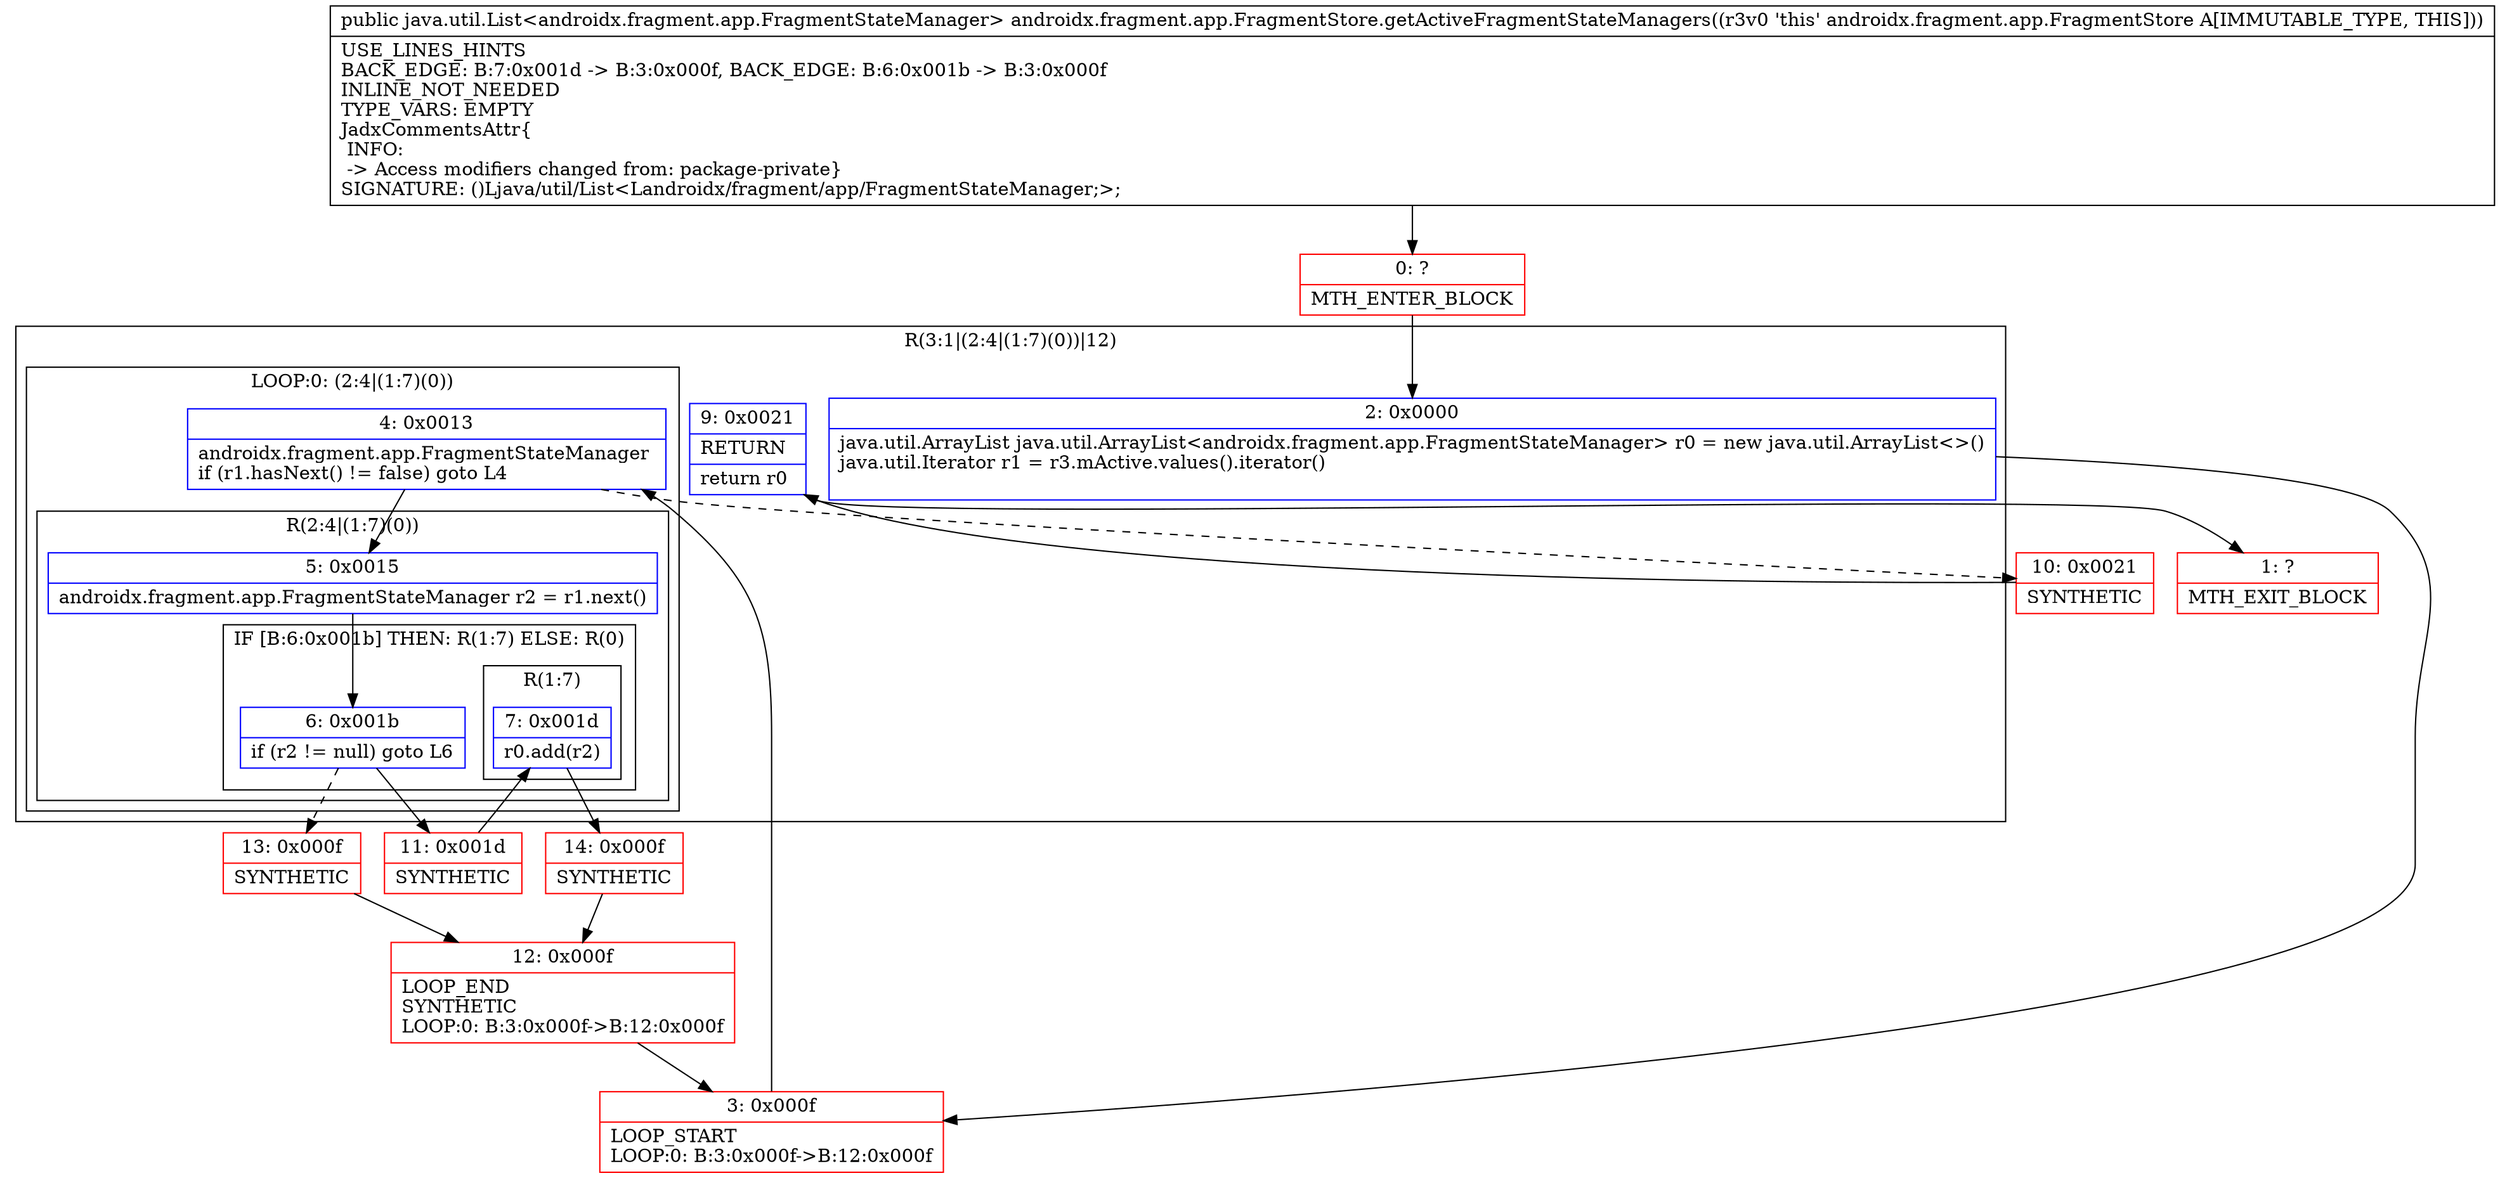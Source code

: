 digraph "CFG forandroidx.fragment.app.FragmentStore.getActiveFragmentStateManagers()Ljava\/util\/List;" {
subgraph cluster_Region_1892757070 {
label = "R(3:1|(2:4|(1:7)(0))|12)";
node [shape=record,color=blue];
Node_2 [shape=record,label="{2\:\ 0x0000|java.util.ArrayList java.util.ArrayList\<androidx.fragment.app.FragmentStateManager\> r0 = new java.util.ArrayList\<\>()\ljava.util.Iterator r1 = r3.mActive.values().iterator()\l\l}"];
subgraph cluster_LoopRegion_1177612386 {
label = "LOOP:0: (2:4|(1:7)(0))";
node [shape=record,color=blue];
Node_4 [shape=record,label="{4\:\ 0x0013|androidx.fragment.app.FragmentStateManager \lif (r1.hasNext() != false) goto L4\l}"];
subgraph cluster_Region_826752928 {
label = "R(2:4|(1:7)(0))";
node [shape=record,color=blue];
Node_5 [shape=record,label="{5\:\ 0x0015|androidx.fragment.app.FragmentStateManager r2 = r1.next()\l}"];
subgraph cluster_IfRegion_1013259587 {
label = "IF [B:6:0x001b] THEN: R(1:7) ELSE: R(0)";
node [shape=record,color=blue];
Node_6 [shape=record,label="{6\:\ 0x001b|if (r2 != null) goto L6\l}"];
subgraph cluster_Region_1906783200 {
label = "R(1:7)";
node [shape=record,color=blue];
Node_7 [shape=record,label="{7\:\ 0x001d|r0.add(r2)\l}"];
}
subgraph cluster_Region_461895877 {
label = "R(0)";
node [shape=record,color=blue];
}
}
}
}
Node_9 [shape=record,label="{9\:\ 0x0021|RETURN\l|return r0\l}"];
}
Node_0 [shape=record,color=red,label="{0\:\ ?|MTH_ENTER_BLOCK\l}"];
Node_3 [shape=record,color=red,label="{3\:\ 0x000f|LOOP_START\lLOOP:0: B:3:0x000f\-\>B:12:0x000f\l}"];
Node_11 [shape=record,color=red,label="{11\:\ 0x001d|SYNTHETIC\l}"];
Node_14 [shape=record,color=red,label="{14\:\ 0x000f|SYNTHETIC\l}"];
Node_12 [shape=record,color=red,label="{12\:\ 0x000f|LOOP_END\lSYNTHETIC\lLOOP:0: B:3:0x000f\-\>B:12:0x000f\l}"];
Node_13 [shape=record,color=red,label="{13\:\ 0x000f|SYNTHETIC\l}"];
Node_10 [shape=record,color=red,label="{10\:\ 0x0021|SYNTHETIC\l}"];
Node_1 [shape=record,color=red,label="{1\:\ ?|MTH_EXIT_BLOCK\l}"];
MethodNode[shape=record,label="{public java.util.List\<androidx.fragment.app.FragmentStateManager\> androidx.fragment.app.FragmentStore.getActiveFragmentStateManagers((r3v0 'this' androidx.fragment.app.FragmentStore A[IMMUTABLE_TYPE, THIS]))  | USE_LINES_HINTS\lBACK_EDGE: B:7:0x001d \-\> B:3:0x000f, BACK_EDGE: B:6:0x001b \-\> B:3:0x000f\lINLINE_NOT_NEEDED\lTYPE_VARS: EMPTY\lJadxCommentsAttr\{\l INFO: \l \-\> Access modifiers changed from: package\-private\}\lSIGNATURE: ()Ljava\/util\/List\<Landroidx\/fragment\/app\/FragmentStateManager;\>;\l}"];
MethodNode -> Node_0;Node_2 -> Node_3;
Node_4 -> Node_5;
Node_4 -> Node_10[style=dashed];
Node_5 -> Node_6;
Node_6 -> Node_11;
Node_6 -> Node_13[style=dashed];
Node_7 -> Node_14;
Node_9 -> Node_1;
Node_0 -> Node_2;
Node_3 -> Node_4;
Node_11 -> Node_7;
Node_14 -> Node_12;
Node_12 -> Node_3;
Node_13 -> Node_12;
Node_10 -> Node_9;
}

